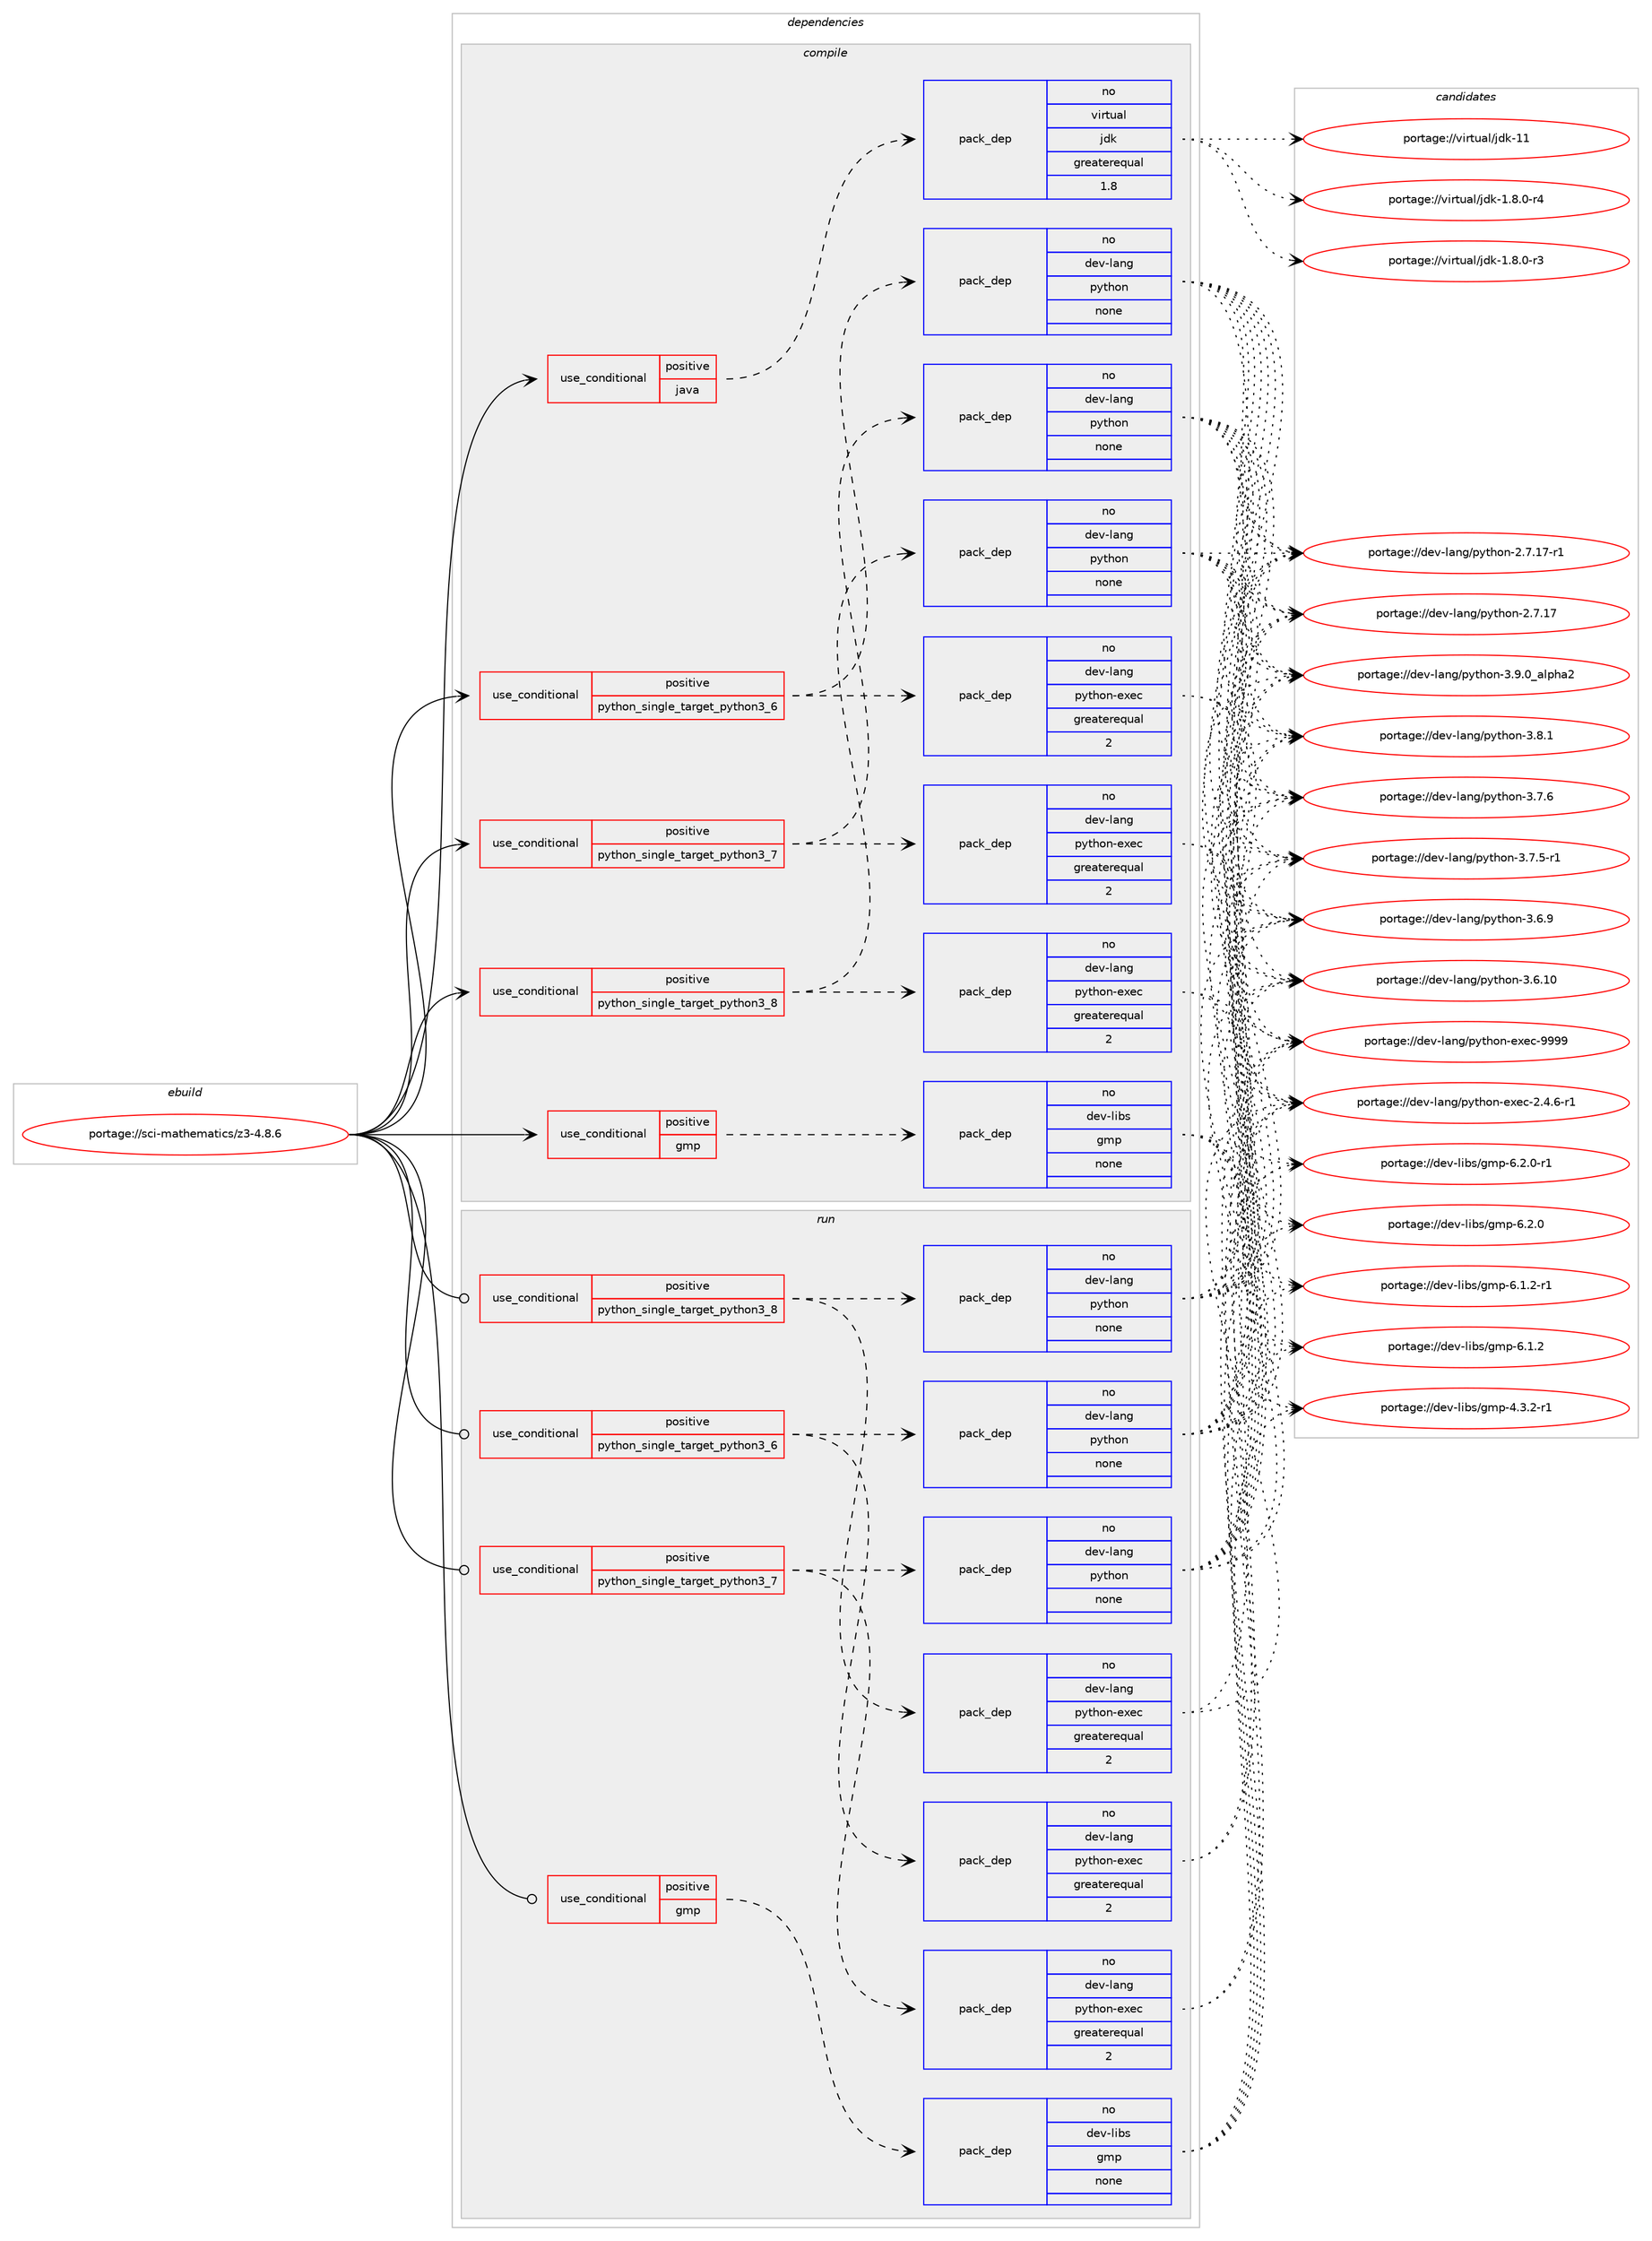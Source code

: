 digraph prolog {

# *************
# Graph options
# *************

newrank=true;
concentrate=true;
compound=true;
graph [rankdir=LR,fontname=Helvetica,fontsize=10,ranksep=1.5];#, ranksep=2.5, nodesep=0.2];
edge  [arrowhead=vee];
node  [fontname=Helvetica,fontsize=10];

# **********
# The ebuild
# **********

subgraph cluster_leftcol {
color=gray;
rank=same;
label=<<i>ebuild</i>>;
id [label="portage://sci-mathematics/z3-4.8.6", color=red, width=4, href="../sci-mathematics/z3-4.8.6.svg"];
}

# ****************
# The dependencies
# ****************

subgraph cluster_midcol {
color=gray;
label=<<i>dependencies</i>>;
subgraph cluster_compile {
fillcolor="#eeeeee";
style=filled;
label=<<i>compile</i>>;
subgraph cond15747 {
dependency80564 [label=<<TABLE BORDER="0" CELLBORDER="1" CELLSPACING="0" CELLPADDING="4"><TR><TD ROWSPAN="3" CELLPADDING="10">use_conditional</TD></TR><TR><TD>positive</TD></TR><TR><TD>gmp</TD></TR></TABLE>>, shape=none, color=red];
subgraph pack63408 {
dependency80565 [label=<<TABLE BORDER="0" CELLBORDER="1" CELLSPACING="0" CELLPADDING="4" WIDTH="220"><TR><TD ROWSPAN="6" CELLPADDING="30">pack_dep</TD></TR><TR><TD WIDTH="110">no</TD></TR><TR><TD>dev-libs</TD></TR><TR><TD>gmp</TD></TR><TR><TD>none</TD></TR><TR><TD></TD></TR></TABLE>>, shape=none, color=blue];
}
dependency80564:e -> dependency80565:w [weight=20,style="dashed",arrowhead="vee"];
}
id:e -> dependency80564:w [weight=20,style="solid",arrowhead="vee"];
subgraph cond15748 {
dependency80566 [label=<<TABLE BORDER="0" CELLBORDER="1" CELLSPACING="0" CELLPADDING="4"><TR><TD ROWSPAN="3" CELLPADDING="10">use_conditional</TD></TR><TR><TD>positive</TD></TR><TR><TD>java</TD></TR></TABLE>>, shape=none, color=red];
subgraph pack63409 {
dependency80567 [label=<<TABLE BORDER="0" CELLBORDER="1" CELLSPACING="0" CELLPADDING="4" WIDTH="220"><TR><TD ROWSPAN="6" CELLPADDING="30">pack_dep</TD></TR><TR><TD WIDTH="110">no</TD></TR><TR><TD>virtual</TD></TR><TR><TD>jdk</TD></TR><TR><TD>greaterequal</TD></TR><TR><TD>1.8</TD></TR></TABLE>>, shape=none, color=blue];
}
dependency80566:e -> dependency80567:w [weight=20,style="dashed",arrowhead="vee"];
}
id:e -> dependency80566:w [weight=20,style="solid",arrowhead="vee"];
subgraph cond15749 {
dependency80568 [label=<<TABLE BORDER="0" CELLBORDER="1" CELLSPACING="0" CELLPADDING="4"><TR><TD ROWSPAN="3" CELLPADDING="10">use_conditional</TD></TR><TR><TD>positive</TD></TR><TR><TD>python_single_target_python3_6</TD></TR></TABLE>>, shape=none, color=red];
subgraph pack63410 {
dependency80569 [label=<<TABLE BORDER="0" CELLBORDER="1" CELLSPACING="0" CELLPADDING="4" WIDTH="220"><TR><TD ROWSPAN="6" CELLPADDING="30">pack_dep</TD></TR><TR><TD WIDTH="110">no</TD></TR><TR><TD>dev-lang</TD></TR><TR><TD>python</TD></TR><TR><TD>none</TD></TR><TR><TD></TD></TR></TABLE>>, shape=none, color=blue];
}
dependency80568:e -> dependency80569:w [weight=20,style="dashed",arrowhead="vee"];
subgraph pack63411 {
dependency80570 [label=<<TABLE BORDER="0" CELLBORDER="1" CELLSPACING="0" CELLPADDING="4" WIDTH="220"><TR><TD ROWSPAN="6" CELLPADDING="30">pack_dep</TD></TR><TR><TD WIDTH="110">no</TD></TR><TR><TD>dev-lang</TD></TR><TR><TD>python-exec</TD></TR><TR><TD>greaterequal</TD></TR><TR><TD>2</TD></TR></TABLE>>, shape=none, color=blue];
}
dependency80568:e -> dependency80570:w [weight=20,style="dashed",arrowhead="vee"];
}
id:e -> dependency80568:w [weight=20,style="solid",arrowhead="vee"];
subgraph cond15750 {
dependency80571 [label=<<TABLE BORDER="0" CELLBORDER="1" CELLSPACING="0" CELLPADDING="4"><TR><TD ROWSPAN="3" CELLPADDING="10">use_conditional</TD></TR><TR><TD>positive</TD></TR><TR><TD>python_single_target_python3_7</TD></TR></TABLE>>, shape=none, color=red];
subgraph pack63412 {
dependency80572 [label=<<TABLE BORDER="0" CELLBORDER="1" CELLSPACING="0" CELLPADDING="4" WIDTH="220"><TR><TD ROWSPAN="6" CELLPADDING="30">pack_dep</TD></TR><TR><TD WIDTH="110">no</TD></TR><TR><TD>dev-lang</TD></TR><TR><TD>python</TD></TR><TR><TD>none</TD></TR><TR><TD></TD></TR></TABLE>>, shape=none, color=blue];
}
dependency80571:e -> dependency80572:w [weight=20,style="dashed",arrowhead="vee"];
subgraph pack63413 {
dependency80573 [label=<<TABLE BORDER="0" CELLBORDER="1" CELLSPACING="0" CELLPADDING="4" WIDTH="220"><TR><TD ROWSPAN="6" CELLPADDING="30">pack_dep</TD></TR><TR><TD WIDTH="110">no</TD></TR><TR><TD>dev-lang</TD></TR><TR><TD>python-exec</TD></TR><TR><TD>greaterequal</TD></TR><TR><TD>2</TD></TR></TABLE>>, shape=none, color=blue];
}
dependency80571:e -> dependency80573:w [weight=20,style="dashed",arrowhead="vee"];
}
id:e -> dependency80571:w [weight=20,style="solid",arrowhead="vee"];
subgraph cond15751 {
dependency80574 [label=<<TABLE BORDER="0" CELLBORDER="1" CELLSPACING="0" CELLPADDING="4"><TR><TD ROWSPAN="3" CELLPADDING="10">use_conditional</TD></TR><TR><TD>positive</TD></TR><TR><TD>python_single_target_python3_8</TD></TR></TABLE>>, shape=none, color=red];
subgraph pack63414 {
dependency80575 [label=<<TABLE BORDER="0" CELLBORDER="1" CELLSPACING="0" CELLPADDING="4" WIDTH="220"><TR><TD ROWSPAN="6" CELLPADDING="30">pack_dep</TD></TR><TR><TD WIDTH="110">no</TD></TR><TR><TD>dev-lang</TD></TR><TR><TD>python</TD></TR><TR><TD>none</TD></TR><TR><TD></TD></TR></TABLE>>, shape=none, color=blue];
}
dependency80574:e -> dependency80575:w [weight=20,style="dashed",arrowhead="vee"];
subgraph pack63415 {
dependency80576 [label=<<TABLE BORDER="0" CELLBORDER="1" CELLSPACING="0" CELLPADDING="4" WIDTH="220"><TR><TD ROWSPAN="6" CELLPADDING="30">pack_dep</TD></TR><TR><TD WIDTH="110">no</TD></TR><TR><TD>dev-lang</TD></TR><TR><TD>python-exec</TD></TR><TR><TD>greaterequal</TD></TR><TR><TD>2</TD></TR></TABLE>>, shape=none, color=blue];
}
dependency80574:e -> dependency80576:w [weight=20,style="dashed",arrowhead="vee"];
}
id:e -> dependency80574:w [weight=20,style="solid",arrowhead="vee"];
}
subgraph cluster_compileandrun {
fillcolor="#eeeeee";
style=filled;
label=<<i>compile and run</i>>;
}
subgraph cluster_run {
fillcolor="#eeeeee";
style=filled;
label=<<i>run</i>>;
subgraph cond15752 {
dependency80577 [label=<<TABLE BORDER="0" CELLBORDER="1" CELLSPACING="0" CELLPADDING="4"><TR><TD ROWSPAN="3" CELLPADDING="10">use_conditional</TD></TR><TR><TD>positive</TD></TR><TR><TD>gmp</TD></TR></TABLE>>, shape=none, color=red];
subgraph pack63416 {
dependency80578 [label=<<TABLE BORDER="0" CELLBORDER="1" CELLSPACING="0" CELLPADDING="4" WIDTH="220"><TR><TD ROWSPAN="6" CELLPADDING="30">pack_dep</TD></TR><TR><TD WIDTH="110">no</TD></TR><TR><TD>dev-libs</TD></TR><TR><TD>gmp</TD></TR><TR><TD>none</TD></TR><TR><TD></TD></TR></TABLE>>, shape=none, color=blue];
}
dependency80577:e -> dependency80578:w [weight=20,style="dashed",arrowhead="vee"];
}
id:e -> dependency80577:w [weight=20,style="solid",arrowhead="odot"];
subgraph cond15753 {
dependency80579 [label=<<TABLE BORDER="0" CELLBORDER="1" CELLSPACING="0" CELLPADDING="4"><TR><TD ROWSPAN="3" CELLPADDING="10">use_conditional</TD></TR><TR><TD>positive</TD></TR><TR><TD>python_single_target_python3_6</TD></TR></TABLE>>, shape=none, color=red];
subgraph pack63417 {
dependency80580 [label=<<TABLE BORDER="0" CELLBORDER="1" CELLSPACING="0" CELLPADDING="4" WIDTH="220"><TR><TD ROWSPAN="6" CELLPADDING="30">pack_dep</TD></TR><TR><TD WIDTH="110">no</TD></TR><TR><TD>dev-lang</TD></TR><TR><TD>python</TD></TR><TR><TD>none</TD></TR><TR><TD></TD></TR></TABLE>>, shape=none, color=blue];
}
dependency80579:e -> dependency80580:w [weight=20,style="dashed",arrowhead="vee"];
subgraph pack63418 {
dependency80581 [label=<<TABLE BORDER="0" CELLBORDER="1" CELLSPACING="0" CELLPADDING="4" WIDTH="220"><TR><TD ROWSPAN="6" CELLPADDING="30">pack_dep</TD></TR><TR><TD WIDTH="110">no</TD></TR><TR><TD>dev-lang</TD></TR><TR><TD>python-exec</TD></TR><TR><TD>greaterequal</TD></TR><TR><TD>2</TD></TR></TABLE>>, shape=none, color=blue];
}
dependency80579:e -> dependency80581:w [weight=20,style="dashed",arrowhead="vee"];
}
id:e -> dependency80579:w [weight=20,style="solid",arrowhead="odot"];
subgraph cond15754 {
dependency80582 [label=<<TABLE BORDER="0" CELLBORDER="1" CELLSPACING="0" CELLPADDING="4"><TR><TD ROWSPAN="3" CELLPADDING="10">use_conditional</TD></TR><TR><TD>positive</TD></TR><TR><TD>python_single_target_python3_7</TD></TR></TABLE>>, shape=none, color=red];
subgraph pack63419 {
dependency80583 [label=<<TABLE BORDER="0" CELLBORDER="1" CELLSPACING="0" CELLPADDING="4" WIDTH="220"><TR><TD ROWSPAN="6" CELLPADDING="30">pack_dep</TD></TR><TR><TD WIDTH="110">no</TD></TR><TR><TD>dev-lang</TD></TR><TR><TD>python</TD></TR><TR><TD>none</TD></TR><TR><TD></TD></TR></TABLE>>, shape=none, color=blue];
}
dependency80582:e -> dependency80583:w [weight=20,style="dashed",arrowhead="vee"];
subgraph pack63420 {
dependency80584 [label=<<TABLE BORDER="0" CELLBORDER="1" CELLSPACING="0" CELLPADDING="4" WIDTH="220"><TR><TD ROWSPAN="6" CELLPADDING="30">pack_dep</TD></TR><TR><TD WIDTH="110">no</TD></TR><TR><TD>dev-lang</TD></TR><TR><TD>python-exec</TD></TR><TR><TD>greaterequal</TD></TR><TR><TD>2</TD></TR></TABLE>>, shape=none, color=blue];
}
dependency80582:e -> dependency80584:w [weight=20,style="dashed",arrowhead="vee"];
}
id:e -> dependency80582:w [weight=20,style="solid",arrowhead="odot"];
subgraph cond15755 {
dependency80585 [label=<<TABLE BORDER="0" CELLBORDER="1" CELLSPACING="0" CELLPADDING="4"><TR><TD ROWSPAN="3" CELLPADDING="10">use_conditional</TD></TR><TR><TD>positive</TD></TR><TR><TD>python_single_target_python3_8</TD></TR></TABLE>>, shape=none, color=red];
subgraph pack63421 {
dependency80586 [label=<<TABLE BORDER="0" CELLBORDER="1" CELLSPACING="0" CELLPADDING="4" WIDTH="220"><TR><TD ROWSPAN="6" CELLPADDING="30">pack_dep</TD></TR><TR><TD WIDTH="110">no</TD></TR><TR><TD>dev-lang</TD></TR><TR><TD>python</TD></TR><TR><TD>none</TD></TR><TR><TD></TD></TR></TABLE>>, shape=none, color=blue];
}
dependency80585:e -> dependency80586:w [weight=20,style="dashed",arrowhead="vee"];
subgraph pack63422 {
dependency80587 [label=<<TABLE BORDER="0" CELLBORDER="1" CELLSPACING="0" CELLPADDING="4" WIDTH="220"><TR><TD ROWSPAN="6" CELLPADDING="30">pack_dep</TD></TR><TR><TD WIDTH="110">no</TD></TR><TR><TD>dev-lang</TD></TR><TR><TD>python-exec</TD></TR><TR><TD>greaterequal</TD></TR><TR><TD>2</TD></TR></TABLE>>, shape=none, color=blue];
}
dependency80585:e -> dependency80587:w [weight=20,style="dashed",arrowhead="vee"];
}
id:e -> dependency80585:w [weight=20,style="solid",arrowhead="odot"];
}
}

# **************
# The candidates
# **************

subgraph cluster_choices {
rank=same;
color=gray;
label=<<i>candidates</i>>;

subgraph choice63408 {
color=black;
nodesep=1;
choice1001011184510810598115471031091124554465046484511449 [label="portage://dev-libs/gmp-6.2.0-r1", color=red, width=4,href="../dev-libs/gmp-6.2.0-r1.svg"];
choice100101118451081059811547103109112455446504648 [label="portage://dev-libs/gmp-6.2.0", color=red, width=4,href="../dev-libs/gmp-6.2.0.svg"];
choice1001011184510810598115471031091124554464946504511449 [label="portage://dev-libs/gmp-6.1.2-r1", color=red, width=4,href="../dev-libs/gmp-6.1.2-r1.svg"];
choice100101118451081059811547103109112455446494650 [label="portage://dev-libs/gmp-6.1.2", color=red, width=4,href="../dev-libs/gmp-6.1.2.svg"];
choice1001011184510810598115471031091124552465146504511449 [label="portage://dev-libs/gmp-4.3.2-r1", color=red, width=4,href="../dev-libs/gmp-4.3.2-r1.svg"];
dependency80565:e -> choice1001011184510810598115471031091124554465046484511449:w [style=dotted,weight="100"];
dependency80565:e -> choice100101118451081059811547103109112455446504648:w [style=dotted,weight="100"];
dependency80565:e -> choice1001011184510810598115471031091124554464946504511449:w [style=dotted,weight="100"];
dependency80565:e -> choice100101118451081059811547103109112455446494650:w [style=dotted,weight="100"];
dependency80565:e -> choice1001011184510810598115471031091124552465146504511449:w [style=dotted,weight="100"];
}
subgraph choice63409 {
color=black;
nodesep=1;
choice1181051141161179710847106100107454949 [label="portage://virtual/jdk-11", color=red, width=4,href="../virtual/jdk-11.svg"];
choice11810511411611797108471061001074549465646484511452 [label="portage://virtual/jdk-1.8.0-r4", color=red, width=4,href="../virtual/jdk-1.8.0-r4.svg"];
choice11810511411611797108471061001074549465646484511451 [label="portage://virtual/jdk-1.8.0-r3", color=red, width=4,href="../virtual/jdk-1.8.0-r3.svg"];
dependency80567:e -> choice1181051141161179710847106100107454949:w [style=dotted,weight="100"];
dependency80567:e -> choice11810511411611797108471061001074549465646484511452:w [style=dotted,weight="100"];
dependency80567:e -> choice11810511411611797108471061001074549465646484511451:w [style=dotted,weight="100"];
}
subgraph choice63410 {
color=black;
nodesep=1;
choice10010111845108971101034711212111610411111045514657464895971081121049750 [label="portage://dev-lang/python-3.9.0_alpha2", color=red, width=4,href="../dev-lang/python-3.9.0_alpha2.svg"];
choice100101118451089711010347112121116104111110455146564649 [label="portage://dev-lang/python-3.8.1", color=red, width=4,href="../dev-lang/python-3.8.1.svg"];
choice100101118451089711010347112121116104111110455146554654 [label="portage://dev-lang/python-3.7.6", color=red, width=4,href="../dev-lang/python-3.7.6.svg"];
choice1001011184510897110103471121211161041111104551465546534511449 [label="portage://dev-lang/python-3.7.5-r1", color=red, width=4,href="../dev-lang/python-3.7.5-r1.svg"];
choice100101118451089711010347112121116104111110455146544657 [label="portage://dev-lang/python-3.6.9", color=red, width=4,href="../dev-lang/python-3.6.9.svg"];
choice10010111845108971101034711212111610411111045514654464948 [label="portage://dev-lang/python-3.6.10", color=red, width=4,href="../dev-lang/python-3.6.10.svg"];
choice100101118451089711010347112121116104111110455046554649554511449 [label="portage://dev-lang/python-2.7.17-r1", color=red, width=4,href="../dev-lang/python-2.7.17-r1.svg"];
choice10010111845108971101034711212111610411111045504655464955 [label="portage://dev-lang/python-2.7.17", color=red, width=4,href="../dev-lang/python-2.7.17.svg"];
dependency80569:e -> choice10010111845108971101034711212111610411111045514657464895971081121049750:w [style=dotted,weight="100"];
dependency80569:e -> choice100101118451089711010347112121116104111110455146564649:w [style=dotted,weight="100"];
dependency80569:e -> choice100101118451089711010347112121116104111110455146554654:w [style=dotted,weight="100"];
dependency80569:e -> choice1001011184510897110103471121211161041111104551465546534511449:w [style=dotted,weight="100"];
dependency80569:e -> choice100101118451089711010347112121116104111110455146544657:w [style=dotted,weight="100"];
dependency80569:e -> choice10010111845108971101034711212111610411111045514654464948:w [style=dotted,weight="100"];
dependency80569:e -> choice100101118451089711010347112121116104111110455046554649554511449:w [style=dotted,weight="100"];
dependency80569:e -> choice10010111845108971101034711212111610411111045504655464955:w [style=dotted,weight="100"];
}
subgraph choice63411 {
color=black;
nodesep=1;
choice10010111845108971101034711212111610411111045101120101994557575757 [label="portage://dev-lang/python-exec-9999", color=red, width=4,href="../dev-lang/python-exec-9999.svg"];
choice10010111845108971101034711212111610411111045101120101994550465246544511449 [label="portage://dev-lang/python-exec-2.4.6-r1", color=red, width=4,href="../dev-lang/python-exec-2.4.6-r1.svg"];
dependency80570:e -> choice10010111845108971101034711212111610411111045101120101994557575757:w [style=dotted,weight="100"];
dependency80570:e -> choice10010111845108971101034711212111610411111045101120101994550465246544511449:w [style=dotted,weight="100"];
}
subgraph choice63412 {
color=black;
nodesep=1;
choice10010111845108971101034711212111610411111045514657464895971081121049750 [label="portage://dev-lang/python-3.9.0_alpha2", color=red, width=4,href="../dev-lang/python-3.9.0_alpha2.svg"];
choice100101118451089711010347112121116104111110455146564649 [label="portage://dev-lang/python-3.8.1", color=red, width=4,href="../dev-lang/python-3.8.1.svg"];
choice100101118451089711010347112121116104111110455146554654 [label="portage://dev-lang/python-3.7.6", color=red, width=4,href="../dev-lang/python-3.7.6.svg"];
choice1001011184510897110103471121211161041111104551465546534511449 [label="portage://dev-lang/python-3.7.5-r1", color=red, width=4,href="../dev-lang/python-3.7.5-r1.svg"];
choice100101118451089711010347112121116104111110455146544657 [label="portage://dev-lang/python-3.6.9", color=red, width=4,href="../dev-lang/python-3.6.9.svg"];
choice10010111845108971101034711212111610411111045514654464948 [label="portage://dev-lang/python-3.6.10", color=red, width=4,href="../dev-lang/python-3.6.10.svg"];
choice100101118451089711010347112121116104111110455046554649554511449 [label="portage://dev-lang/python-2.7.17-r1", color=red, width=4,href="../dev-lang/python-2.7.17-r1.svg"];
choice10010111845108971101034711212111610411111045504655464955 [label="portage://dev-lang/python-2.7.17", color=red, width=4,href="../dev-lang/python-2.7.17.svg"];
dependency80572:e -> choice10010111845108971101034711212111610411111045514657464895971081121049750:w [style=dotted,weight="100"];
dependency80572:e -> choice100101118451089711010347112121116104111110455146564649:w [style=dotted,weight="100"];
dependency80572:e -> choice100101118451089711010347112121116104111110455146554654:w [style=dotted,weight="100"];
dependency80572:e -> choice1001011184510897110103471121211161041111104551465546534511449:w [style=dotted,weight="100"];
dependency80572:e -> choice100101118451089711010347112121116104111110455146544657:w [style=dotted,weight="100"];
dependency80572:e -> choice10010111845108971101034711212111610411111045514654464948:w [style=dotted,weight="100"];
dependency80572:e -> choice100101118451089711010347112121116104111110455046554649554511449:w [style=dotted,weight="100"];
dependency80572:e -> choice10010111845108971101034711212111610411111045504655464955:w [style=dotted,weight="100"];
}
subgraph choice63413 {
color=black;
nodesep=1;
choice10010111845108971101034711212111610411111045101120101994557575757 [label="portage://dev-lang/python-exec-9999", color=red, width=4,href="../dev-lang/python-exec-9999.svg"];
choice10010111845108971101034711212111610411111045101120101994550465246544511449 [label="portage://dev-lang/python-exec-2.4.6-r1", color=red, width=4,href="../dev-lang/python-exec-2.4.6-r1.svg"];
dependency80573:e -> choice10010111845108971101034711212111610411111045101120101994557575757:w [style=dotted,weight="100"];
dependency80573:e -> choice10010111845108971101034711212111610411111045101120101994550465246544511449:w [style=dotted,weight="100"];
}
subgraph choice63414 {
color=black;
nodesep=1;
choice10010111845108971101034711212111610411111045514657464895971081121049750 [label="portage://dev-lang/python-3.9.0_alpha2", color=red, width=4,href="../dev-lang/python-3.9.0_alpha2.svg"];
choice100101118451089711010347112121116104111110455146564649 [label="portage://dev-lang/python-3.8.1", color=red, width=4,href="../dev-lang/python-3.8.1.svg"];
choice100101118451089711010347112121116104111110455146554654 [label="portage://dev-lang/python-3.7.6", color=red, width=4,href="../dev-lang/python-3.7.6.svg"];
choice1001011184510897110103471121211161041111104551465546534511449 [label="portage://dev-lang/python-3.7.5-r1", color=red, width=4,href="../dev-lang/python-3.7.5-r1.svg"];
choice100101118451089711010347112121116104111110455146544657 [label="portage://dev-lang/python-3.6.9", color=red, width=4,href="../dev-lang/python-3.6.9.svg"];
choice10010111845108971101034711212111610411111045514654464948 [label="portage://dev-lang/python-3.6.10", color=red, width=4,href="../dev-lang/python-3.6.10.svg"];
choice100101118451089711010347112121116104111110455046554649554511449 [label="portage://dev-lang/python-2.7.17-r1", color=red, width=4,href="../dev-lang/python-2.7.17-r1.svg"];
choice10010111845108971101034711212111610411111045504655464955 [label="portage://dev-lang/python-2.7.17", color=red, width=4,href="../dev-lang/python-2.7.17.svg"];
dependency80575:e -> choice10010111845108971101034711212111610411111045514657464895971081121049750:w [style=dotted,weight="100"];
dependency80575:e -> choice100101118451089711010347112121116104111110455146564649:w [style=dotted,weight="100"];
dependency80575:e -> choice100101118451089711010347112121116104111110455146554654:w [style=dotted,weight="100"];
dependency80575:e -> choice1001011184510897110103471121211161041111104551465546534511449:w [style=dotted,weight="100"];
dependency80575:e -> choice100101118451089711010347112121116104111110455146544657:w [style=dotted,weight="100"];
dependency80575:e -> choice10010111845108971101034711212111610411111045514654464948:w [style=dotted,weight="100"];
dependency80575:e -> choice100101118451089711010347112121116104111110455046554649554511449:w [style=dotted,weight="100"];
dependency80575:e -> choice10010111845108971101034711212111610411111045504655464955:w [style=dotted,weight="100"];
}
subgraph choice63415 {
color=black;
nodesep=1;
choice10010111845108971101034711212111610411111045101120101994557575757 [label="portage://dev-lang/python-exec-9999", color=red, width=4,href="../dev-lang/python-exec-9999.svg"];
choice10010111845108971101034711212111610411111045101120101994550465246544511449 [label="portage://dev-lang/python-exec-2.4.6-r1", color=red, width=4,href="../dev-lang/python-exec-2.4.6-r1.svg"];
dependency80576:e -> choice10010111845108971101034711212111610411111045101120101994557575757:w [style=dotted,weight="100"];
dependency80576:e -> choice10010111845108971101034711212111610411111045101120101994550465246544511449:w [style=dotted,weight="100"];
}
subgraph choice63416 {
color=black;
nodesep=1;
choice1001011184510810598115471031091124554465046484511449 [label="portage://dev-libs/gmp-6.2.0-r1", color=red, width=4,href="../dev-libs/gmp-6.2.0-r1.svg"];
choice100101118451081059811547103109112455446504648 [label="portage://dev-libs/gmp-6.2.0", color=red, width=4,href="../dev-libs/gmp-6.2.0.svg"];
choice1001011184510810598115471031091124554464946504511449 [label="portage://dev-libs/gmp-6.1.2-r1", color=red, width=4,href="../dev-libs/gmp-6.1.2-r1.svg"];
choice100101118451081059811547103109112455446494650 [label="portage://dev-libs/gmp-6.1.2", color=red, width=4,href="../dev-libs/gmp-6.1.2.svg"];
choice1001011184510810598115471031091124552465146504511449 [label="portage://dev-libs/gmp-4.3.2-r1", color=red, width=4,href="../dev-libs/gmp-4.3.2-r1.svg"];
dependency80578:e -> choice1001011184510810598115471031091124554465046484511449:w [style=dotted,weight="100"];
dependency80578:e -> choice100101118451081059811547103109112455446504648:w [style=dotted,weight="100"];
dependency80578:e -> choice1001011184510810598115471031091124554464946504511449:w [style=dotted,weight="100"];
dependency80578:e -> choice100101118451081059811547103109112455446494650:w [style=dotted,weight="100"];
dependency80578:e -> choice1001011184510810598115471031091124552465146504511449:w [style=dotted,weight="100"];
}
subgraph choice63417 {
color=black;
nodesep=1;
choice10010111845108971101034711212111610411111045514657464895971081121049750 [label="portage://dev-lang/python-3.9.0_alpha2", color=red, width=4,href="../dev-lang/python-3.9.0_alpha2.svg"];
choice100101118451089711010347112121116104111110455146564649 [label="portage://dev-lang/python-3.8.1", color=red, width=4,href="../dev-lang/python-3.8.1.svg"];
choice100101118451089711010347112121116104111110455146554654 [label="portage://dev-lang/python-3.7.6", color=red, width=4,href="../dev-lang/python-3.7.6.svg"];
choice1001011184510897110103471121211161041111104551465546534511449 [label="portage://dev-lang/python-3.7.5-r1", color=red, width=4,href="../dev-lang/python-3.7.5-r1.svg"];
choice100101118451089711010347112121116104111110455146544657 [label="portage://dev-lang/python-3.6.9", color=red, width=4,href="../dev-lang/python-3.6.9.svg"];
choice10010111845108971101034711212111610411111045514654464948 [label="portage://dev-lang/python-3.6.10", color=red, width=4,href="../dev-lang/python-3.6.10.svg"];
choice100101118451089711010347112121116104111110455046554649554511449 [label="portage://dev-lang/python-2.7.17-r1", color=red, width=4,href="../dev-lang/python-2.7.17-r1.svg"];
choice10010111845108971101034711212111610411111045504655464955 [label="portage://dev-lang/python-2.7.17", color=red, width=4,href="../dev-lang/python-2.7.17.svg"];
dependency80580:e -> choice10010111845108971101034711212111610411111045514657464895971081121049750:w [style=dotted,weight="100"];
dependency80580:e -> choice100101118451089711010347112121116104111110455146564649:w [style=dotted,weight="100"];
dependency80580:e -> choice100101118451089711010347112121116104111110455146554654:w [style=dotted,weight="100"];
dependency80580:e -> choice1001011184510897110103471121211161041111104551465546534511449:w [style=dotted,weight="100"];
dependency80580:e -> choice100101118451089711010347112121116104111110455146544657:w [style=dotted,weight="100"];
dependency80580:e -> choice10010111845108971101034711212111610411111045514654464948:w [style=dotted,weight="100"];
dependency80580:e -> choice100101118451089711010347112121116104111110455046554649554511449:w [style=dotted,weight="100"];
dependency80580:e -> choice10010111845108971101034711212111610411111045504655464955:w [style=dotted,weight="100"];
}
subgraph choice63418 {
color=black;
nodesep=1;
choice10010111845108971101034711212111610411111045101120101994557575757 [label="portage://dev-lang/python-exec-9999", color=red, width=4,href="../dev-lang/python-exec-9999.svg"];
choice10010111845108971101034711212111610411111045101120101994550465246544511449 [label="portage://dev-lang/python-exec-2.4.6-r1", color=red, width=4,href="../dev-lang/python-exec-2.4.6-r1.svg"];
dependency80581:e -> choice10010111845108971101034711212111610411111045101120101994557575757:w [style=dotted,weight="100"];
dependency80581:e -> choice10010111845108971101034711212111610411111045101120101994550465246544511449:w [style=dotted,weight="100"];
}
subgraph choice63419 {
color=black;
nodesep=1;
choice10010111845108971101034711212111610411111045514657464895971081121049750 [label="portage://dev-lang/python-3.9.0_alpha2", color=red, width=4,href="../dev-lang/python-3.9.0_alpha2.svg"];
choice100101118451089711010347112121116104111110455146564649 [label="portage://dev-lang/python-3.8.1", color=red, width=4,href="../dev-lang/python-3.8.1.svg"];
choice100101118451089711010347112121116104111110455146554654 [label="portage://dev-lang/python-3.7.6", color=red, width=4,href="../dev-lang/python-3.7.6.svg"];
choice1001011184510897110103471121211161041111104551465546534511449 [label="portage://dev-lang/python-3.7.5-r1", color=red, width=4,href="../dev-lang/python-3.7.5-r1.svg"];
choice100101118451089711010347112121116104111110455146544657 [label="portage://dev-lang/python-3.6.9", color=red, width=4,href="../dev-lang/python-3.6.9.svg"];
choice10010111845108971101034711212111610411111045514654464948 [label="portage://dev-lang/python-3.6.10", color=red, width=4,href="../dev-lang/python-3.6.10.svg"];
choice100101118451089711010347112121116104111110455046554649554511449 [label="portage://dev-lang/python-2.7.17-r1", color=red, width=4,href="../dev-lang/python-2.7.17-r1.svg"];
choice10010111845108971101034711212111610411111045504655464955 [label="portage://dev-lang/python-2.7.17", color=red, width=4,href="../dev-lang/python-2.7.17.svg"];
dependency80583:e -> choice10010111845108971101034711212111610411111045514657464895971081121049750:w [style=dotted,weight="100"];
dependency80583:e -> choice100101118451089711010347112121116104111110455146564649:w [style=dotted,weight="100"];
dependency80583:e -> choice100101118451089711010347112121116104111110455146554654:w [style=dotted,weight="100"];
dependency80583:e -> choice1001011184510897110103471121211161041111104551465546534511449:w [style=dotted,weight="100"];
dependency80583:e -> choice100101118451089711010347112121116104111110455146544657:w [style=dotted,weight="100"];
dependency80583:e -> choice10010111845108971101034711212111610411111045514654464948:w [style=dotted,weight="100"];
dependency80583:e -> choice100101118451089711010347112121116104111110455046554649554511449:w [style=dotted,weight="100"];
dependency80583:e -> choice10010111845108971101034711212111610411111045504655464955:w [style=dotted,weight="100"];
}
subgraph choice63420 {
color=black;
nodesep=1;
choice10010111845108971101034711212111610411111045101120101994557575757 [label="portage://dev-lang/python-exec-9999", color=red, width=4,href="../dev-lang/python-exec-9999.svg"];
choice10010111845108971101034711212111610411111045101120101994550465246544511449 [label="portage://dev-lang/python-exec-2.4.6-r1", color=red, width=4,href="../dev-lang/python-exec-2.4.6-r1.svg"];
dependency80584:e -> choice10010111845108971101034711212111610411111045101120101994557575757:w [style=dotted,weight="100"];
dependency80584:e -> choice10010111845108971101034711212111610411111045101120101994550465246544511449:w [style=dotted,weight="100"];
}
subgraph choice63421 {
color=black;
nodesep=1;
choice10010111845108971101034711212111610411111045514657464895971081121049750 [label="portage://dev-lang/python-3.9.0_alpha2", color=red, width=4,href="../dev-lang/python-3.9.0_alpha2.svg"];
choice100101118451089711010347112121116104111110455146564649 [label="portage://dev-lang/python-3.8.1", color=red, width=4,href="../dev-lang/python-3.8.1.svg"];
choice100101118451089711010347112121116104111110455146554654 [label="portage://dev-lang/python-3.7.6", color=red, width=4,href="../dev-lang/python-3.7.6.svg"];
choice1001011184510897110103471121211161041111104551465546534511449 [label="portage://dev-lang/python-3.7.5-r1", color=red, width=4,href="../dev-lang/python-3.7.5-r1.svg"];
choice100101118451089711010347112121116104111110455146544657 [label="portage://dev-lang/python-3.6.9", color=red, width=4,href="../dev-lang/python-3.6.9.svg"];
choice10010111845108971101034711212111610411111045514654464948 [label="portage://dev-lang/python-3.6.10", color=red, width=4,href="../dev-lang/python-3.6.10.svg"];
choice100101118451089711010347112121116104111110455046554649554511449 [label="portage://dev-lang/python-2.7.17-r1", color=red, width=4,href="../dev-lang/python-2.7.17-r1.svg"];
choice10010111845108971101034711212111610411111045504655464955 [label="portage://dev-lang/python-2.7.17", color=red, width=4,href="../dev-lang/python-2.7.17.svg"];
dependency80586:e -> choice10010111845108971101034711212111610411111045514657464895971081121049750:w [style=dotted,weight="100"];
dependency80586:e -> choice100101118451089711010347112121116104111110455146564649:w [style=dotted,weight="100"];
dependency80586:e -> choice100101118451089711010347112121116104111110455146554654:w [style=dotted,weight="100"];
dependency80586:e -> choice1001011184510897110103471121211161041111104551465546534511449:w [style=dotted,weight="100"];
dependency80586:e -> choice100101118451089711010347112121116104111110455146544657:w [style=dotted,weight="100"];
dependency80586:e -> choice10010111845108971101034711212111610411111045514654464948:w [style=dotted,weight="100"];
dependency80586:e -> choice100101118451089711010347112121116104111110455046554649554511449:w [style=dotted,weight="100"];
dependency80586:e -> choice10010111845108971101034711212111610411111045504655464955:w [style=dotted,weight="100"];
}
subgraph choice63422 {
color=black;
nodesep=1;
choice10010111845108971101034711212111610411111045101120101994557575757 [label="portage://dev-lang/python-exec-9999", color=red, width=4,href="../dev-lang/python-exec-9999.svg"];
choice10010111845108971101034711212111610411111045101120101994550465246544511449 [label="portage://dev-lang/python-exec-2.4.6-r1", color=red, width=4,href="../dev-lang/python-exec-2.4.6-r1.svg"];
dependency80587:e -> choice10010111845108971101034711212111610411111045101120101994557575757:w [style=dotted,weight="100"];
dependency80587:e -> choice10010111845108971101034711212111610411111045101120101994550465246544511449:w [style=dotted,weight="100"];
}
}

}
